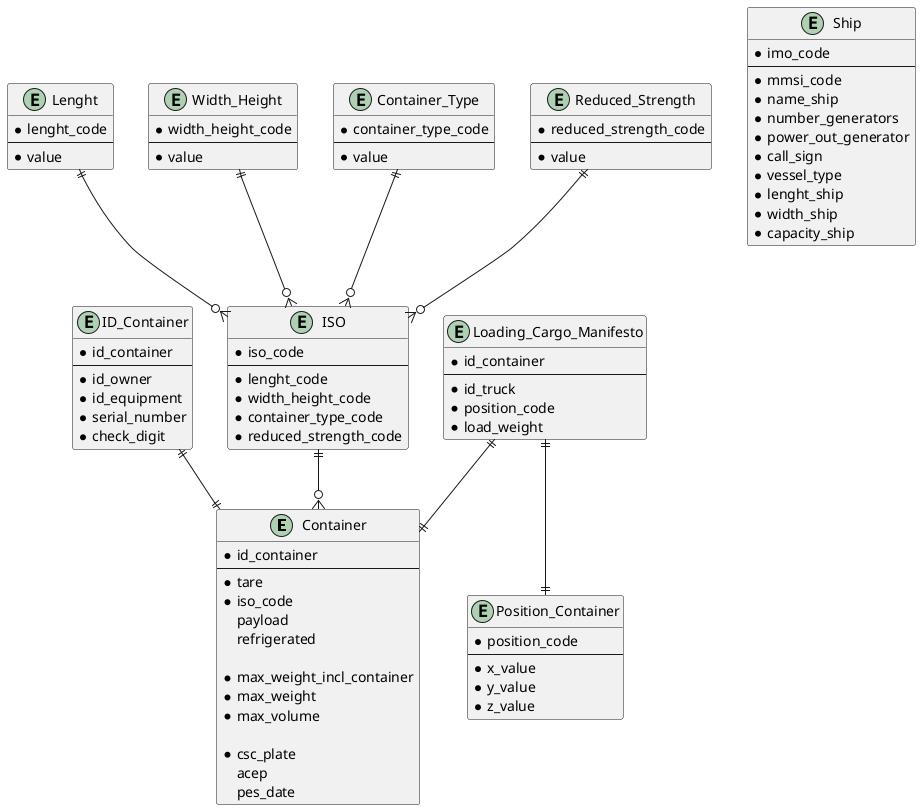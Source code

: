 @startuml

entity Container {
* id_container
--
* tare
* iso_code
payload
refrigerated

* max_weight_incl_container
* max_weight
* max_volume

*csc_plate
acep
pes_date
}

entity ID_Container {
* id_container
--
* id_owner
* id_equipment
* serial_number
* check_digit
}


entity ISO {
* iso_code
--
* lenght_code
* width_height_code
* container_type_code
* reduced_strength_code
}

entity Lenght {
* lenght_code
--
* value
}

entity Width_Height {
* width_height_code
--
* value
}

entity Container_Type {
* container_type_code
--
* value
}

entity Reduced_Strength {
* reduced_strength_code
--
* value
}

entity Loading_Cargo_Manifesto {
* id_container
--
* id_truck
* position_code
* load_weight
}

entity Position_Container {
* position_code
--
* x_value
* y_value
* z_value
}

entity Ship {
* imo_code
--
* mmsi_code
* name_ship
* number_generators
* power_out_generator
* call_sign
* vessel_type
* lenght_ship
* width_ship
* capacity_ship
}

Lenght ||--o{ ISO
Width_Height ||--o{ ISO
Container_Type ||--o{ ISO
Reduced_Strength ||--o{ ISO

ID_Container ||--|| Container
ISO ||--o{ Container
Loading_Cargo_Manifesto ||--|| Container
Loading_Cargo_Manifesto ||--|| Position_Container

@enduml